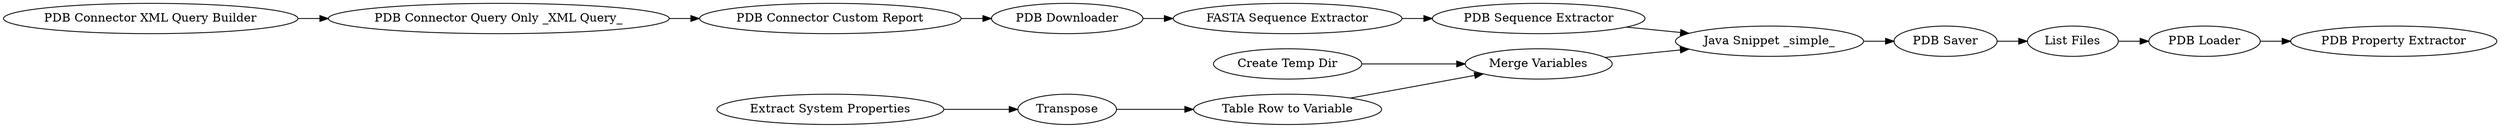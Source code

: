 digraph {
	"-5803971267759500295_8" [label=Transpose]
	"5359989717470240755_4" [label="Java Snippet _simple_"]
	"5359989717470240755_11" [label="FASTA Sequence Extractor"]
	"-5803971267759500295_2" [label="Create Temp Dir"]
	"5359989717470240755_20" [label="List Files"]
	"5359989717470240755_18" [label="PDB Connector Custom Report"]
	"5359989717470240755_15" [label="PDB Connector XML Query Builder"]
	"5359989717470240755_10" [label="PDB Property Extractor"]
	"5359989717470240755_19" [label="PDB Sequence Extractor"]
	"5359989717470240755_16" [label="PDB Connector Query Only _XML Query_"]
	"5359989717470240755_17" [label="PDB Downloader"]
	"5359989717470240755_13" [label="PDB Loader"]
	"-5803971267759500295_7" [label="Merge Variables"]
	"-5803971267759500295_9" [label="Table Row to Variable"]
	"5359989717470240755_9" [label="PDB Saver"]
	"-5803971267759500295_5" [label="Extract System Properties"]
	"5359989717470240755_15" -> "5359989717470240755_16"
	"5359989717470240755_4" -> "5359989717470240755_9"
	"5359989717470240755_13" -> "5359989717470240755_10"
	"5359989717470240755_18" -> "5359989717470240755_17"
	"-5803971267759500295_8" -> "-5803971267759500295_9"
	"5359989717470240755_11" -> "5359989717470240755_19"
	"-5803971267759500295_5" -> "-5803971267759500295_8"
	"5359989717470240755_20" -> "5359989717470240755_13"
	"-5803971267759500295_2" -> "-5803971267759500295_7"
	"5359989717470240755_17" -> "5359989717470240755_11"
	"5359989717470240755_9" -> "5359989717470240755_20"
	"-5803971267759500295_9" -> "-5803971267759500295_7"
	"5359989717470240755_16" -> "5359989717470240755_18"
	"-5803971267759500295_7" -> "5359989717470240755_4"
	"5359989717470240755_19" -> "5359989717470240755_4"
	rankdir=LR
}

